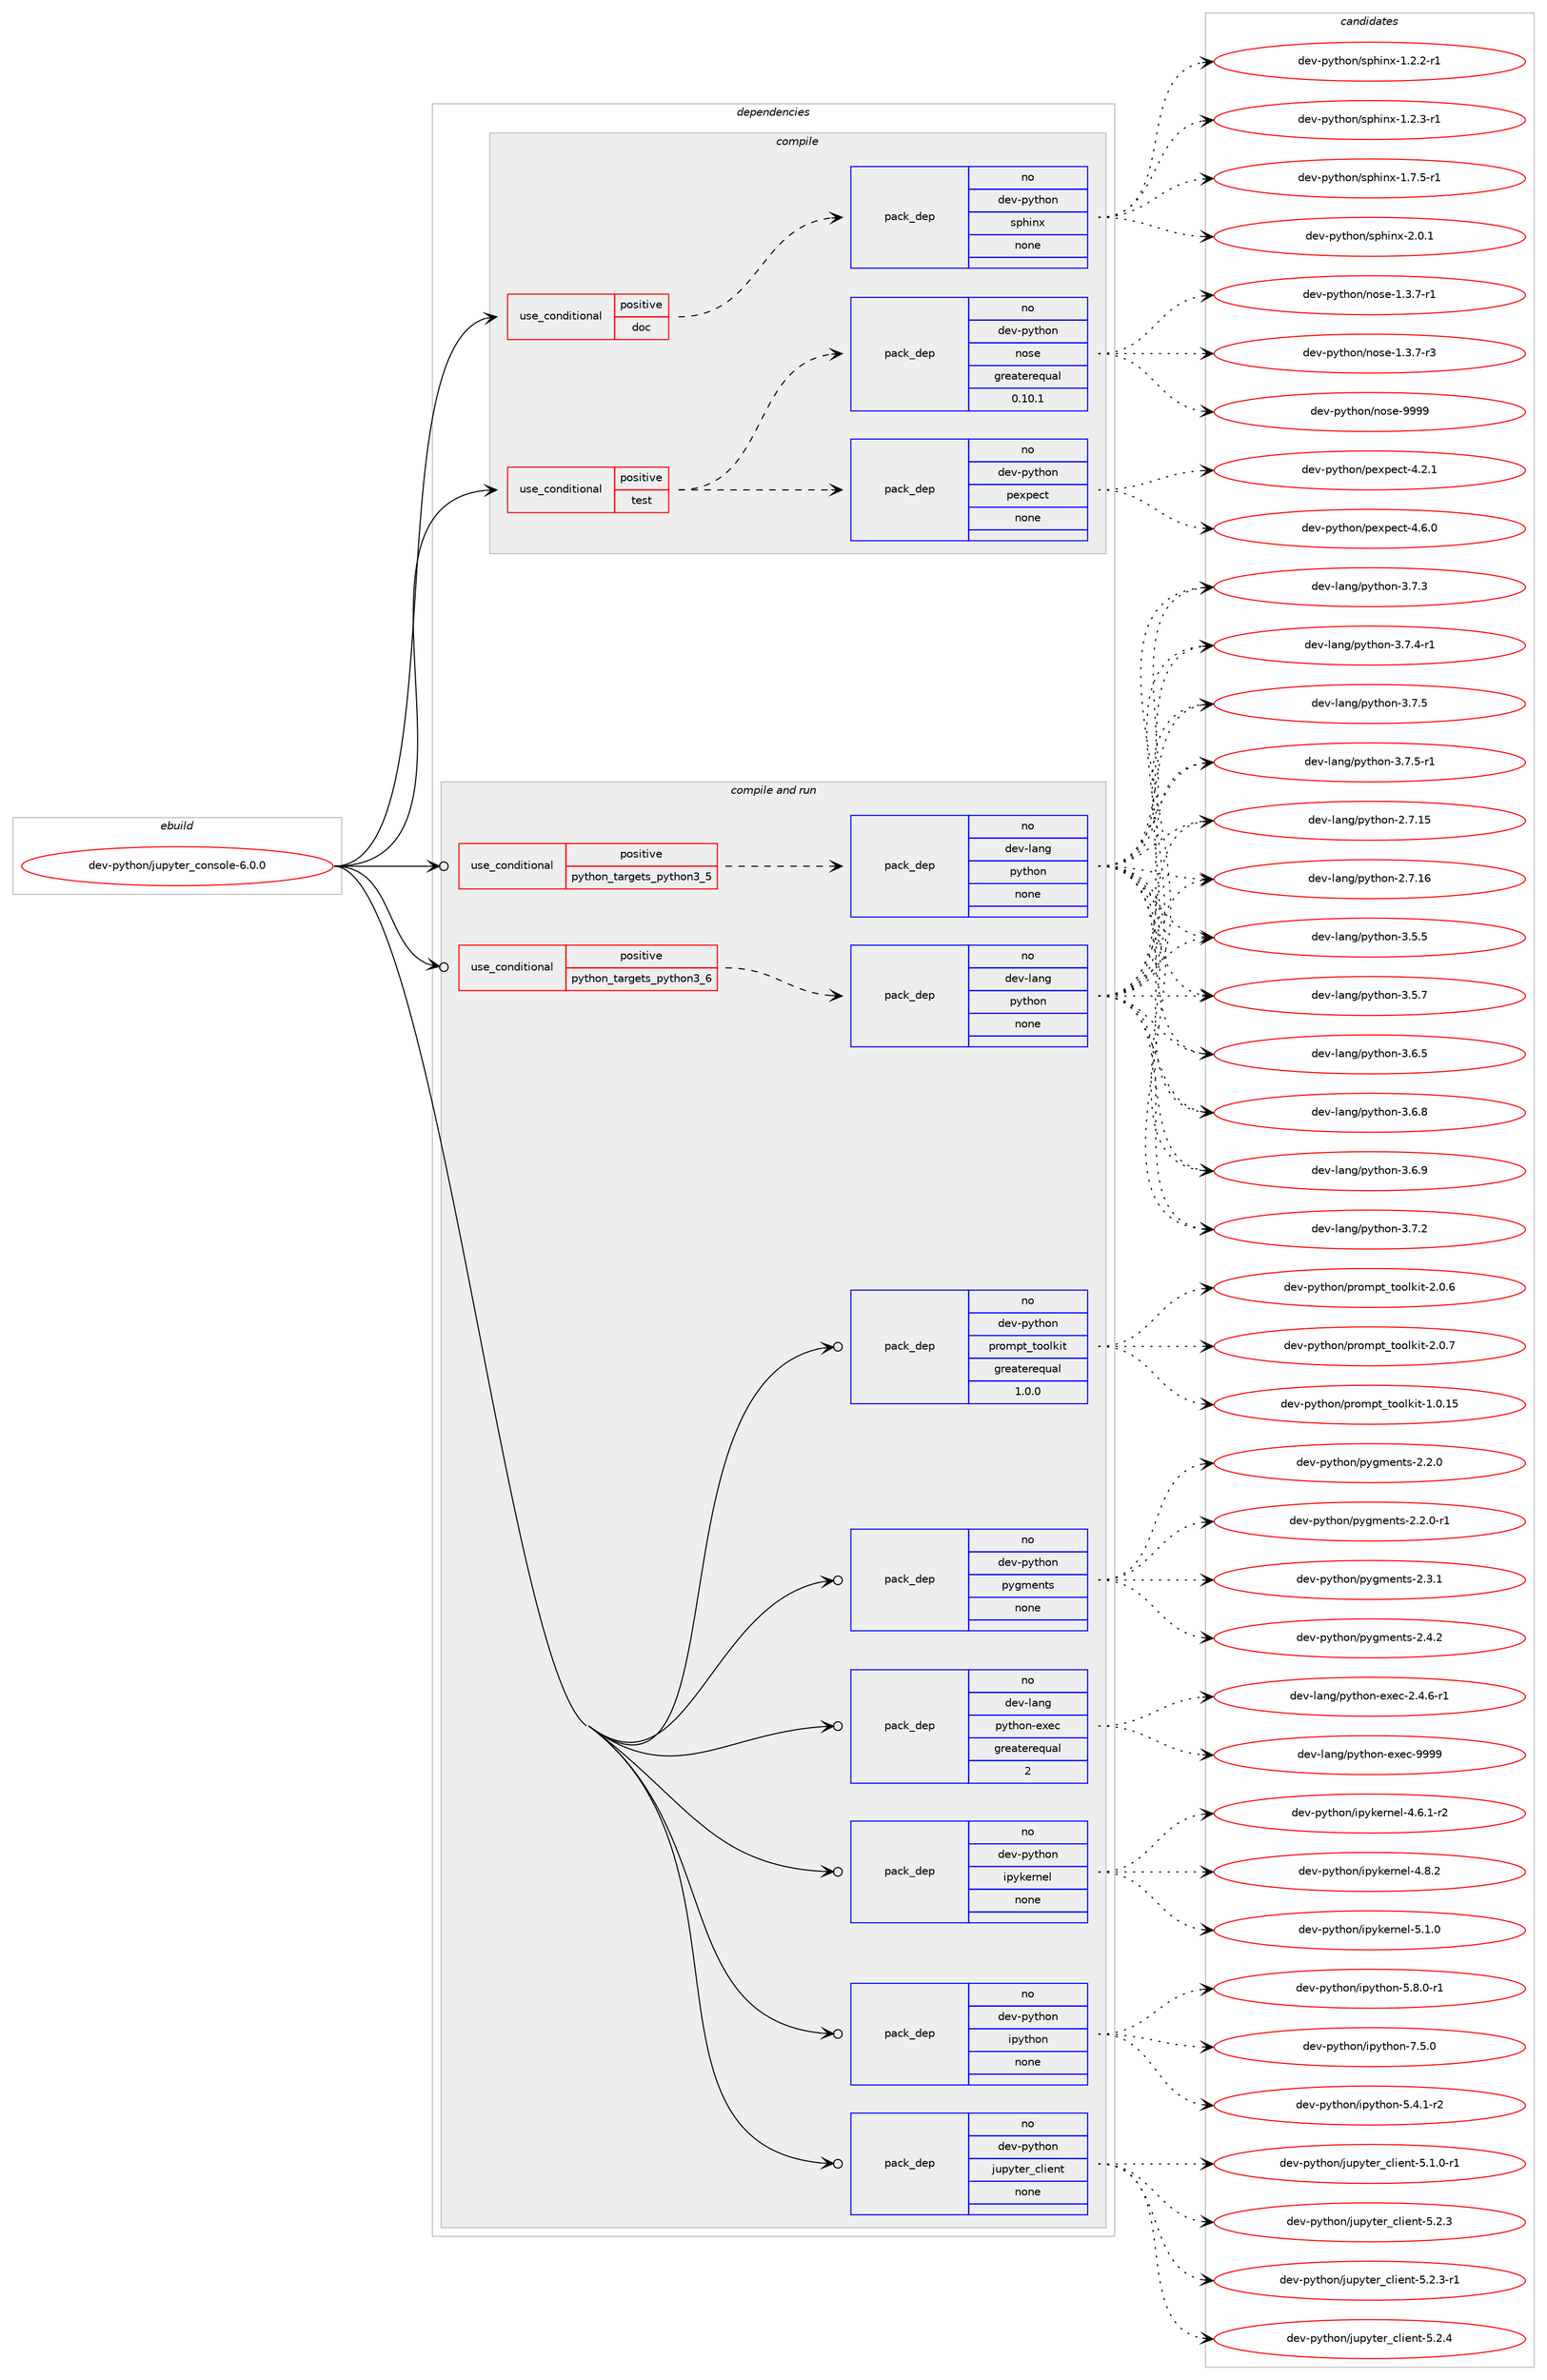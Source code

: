 digraph prolog {

# *************
# Graph options
# *************

newrank=true;
concentrate=true;
compound=true;
graph [rankdir=LR,fontname=Helvetica,fontsize=10,ranksep=1.5];#, ranksep=2.5, nodesep=0.2];
edge  [arrowhead=vee];
node  [fontname=Helvetica,fontsize=10];

# **********
# The ebuild
# **********

subgraph cluster_leftcol {
color=gray;
rank=same;
label=<<i>ebuild</i>>;
id [label="dev-python/jupyter_console-6.0.0", color=red, width=4, href="../dev-python/jupyter_console-6.0.0.svg"];
}

# ****************
# The dependencies
# ****************

subgraph cluster_midcol {
color=gray;
label=<<i>dependencies</i>>;
subgraph cluster_compile {
fillcolor="#eeeeee";
style=filled;
label=<<i>compile</i>>;
subgraph cond141674 {
dependency611940 [label=<<TABLE BORDER="0" CELLBORDER="1" CELLSPACING="0" CELLPADDING="4"><TR><TD ROWSPAN="3" CELLPADDING="10">use_conditional</TD></TR><TR><TD>positive</TD></TR><TR><TD>doc</TD></TR></TABLE>>, shape=none, color=red];
subgraph pack458463 {
dependency611941 [label=<<TABLE BORDER="0" CELLBORDER="1" CELLSPACING="0" CELLPADDING="4" WIDTH="220"><TR><TD ROWSPAN="6" CELLPADDING="30">pack_dep</TD></TR><TR><TD WIDTH="110">no</TD></TR><TR><TD>dev-python</TD></TR><TR><TD>sphinx</TD></TR><TR><TD>none</TD></TR><TR><TD></TD></TR></TABLE>>, shape=none, color=blue];
}
dependency611940:e -> dependency611941:w [weight=20,style="dashed",arrowhead="vee"];
}
id:e -> dependency611940:w [weight=20,style="solid",arrowhead="vee"];
subgraph cond141675 {
dependency611942 [label=<<TABLE BORDER="0" CELLBORDER="1" CELLSPACING="0" CELLPADDING="4"><TR><TD ROWSPAN="3" CELLPADDING="10">use_conditional</TD></TR><TR><TD>positive</TD></TR><TR><TD>test</TD></TR></TABLE>>, shape=none, color=red];
subgraph pack458464 {
dependency611943 [label=<<TABLE BORDER="0" CELLBORDER="1" CELLSPACING="0" CELLPADDING="4" WIDTH="220"><TR><TD ROWSPAN="6" CELLPADDING="30">pack_dep</TD></TR><TR><TD WIDTH="110">no</TD></TR><TR><TD>dev-python</TD></TR><TR><TD>pexpect</TD></TR><TR><TD>none</TD></TR><TR><TD></TD></TR></TABLE>>, shape=none, color=blue];
}
dependency611942:e -> dependency611943:w [weight=20,style="dashed",arrowhead="vee"];
subgraph pack458465 {
dependency611944 [label=<<TABLE BORDER="0" CELLBORDER="1" CELLSPACING="0" CELLPADDING="4" WIDTH="220"><TR><TD ROWSPAN="6" CELLPADDING="30">pack_dep</TD></TR><TR><TD WIDTH="110">no</TD></TR><TR><TD>dev-python</TD></TR><TR><TD>nose</TD></TR><TR><TD>greaterequal</TD></TR><TR><TD>0.10.1</TD></TR></TABLE>>, shape=none, color=blue];
}
dependency611942:e -> dependency611944:w [weight=20,style="dashed",arrowhead="vee"];
}
id:e -> dependency611942:w [weight=20,style="solid",arrowhead="vee"];
}
subgraph cluster_compileandrun {
fillcolor="#eeeeee";
style=filled;
label=<<i>compile and run</i>>;
subgraph cond141676 {
dependency611945 [label=<<TABLE BORDER="0" CELLBORDER="1" CELLSPACING="0" CELLPADDING="4"><TR><TD ROWSPAN="3" CELLPADDING="10">use_conditional</TD></TR><TR><TD>positive</TD></TR><TR><TD>python_targets_python3_5</TD></TR></TABLE>>, shape=none, color=red];
subgraph pack458466 {
dependency611946 [label=<<TABLE BORDER="0" CELLBORDER="1" CELLSPACING="0" CELLPADDING="4" WIDTH="220"><TR><TD ROWSPAN="6" CELLPADDING="30">pack_dep</TD></TR><TR><TD WIDTH="110">no</TD></TR><TR><TD>dev-lang</TD></TR><TR><TD>python</TD></TR><TR><TD>none</TD></TR><TR><TD></TD></TR></TABLE>>, shape=none, color=blue];
}
dependency611945:e -> dependency611946:w [weight=20,style="dashed",arrowhead="vee"];
}
id:e -> dependency611945:w [weight=20,style="solid",arrowhead="odotvee"];
subgraph cond141677 {
dependency611947 [label=<<TABLE BORDER="0" CELLBORDER="1" CELLSPACING="0" CELLPADDING="4"><TR><TD ROWSPAN="3" CELLPADDING="10">use_conditional</TD></TR><TR><TD>positive</TD></TR><TR><TD>python_targets_python3_6</TD></TR></TABLE>>, shape=none, color=red];
subgraph pack458467 {
dependency611948 [label=<<TABLE BORDER="0" CELLBORDER="1" CELLSPACING="0" CELLPADDING="4" WIDTH="220"><TR><TD ROWSPAN="6" CELLPADDING="30">pack_dep</TD></TR><TR><TD WIDTH="110">no</TD></TR><TR><TD>dev-lang</TD></TR><TR><TD>python</TD></TR><TR><TD>none</TD></TR><TR><TD></TD></TR></TABLE>>, shape=none, color=blue];
}
dependency611947:e -> dependency611948:w [weight=20,style="dashed",arrowhead="vee"];
}
id:e -> dependency611947:w [weight=20,style="solid",arrowhead="odotvee"];
subgraph pack458468 {
dependency611949 [label=<<TABLE BORDER="0" CELLBORDER="1" CELLSPACING="0" CELLPADDING="4" WIDTH="220"><TR><TD ROWSPAN="6" CELLPADDING="30">pack_dep</TD></TR><TR><TD WIDTH="110">no</TD></TR><TR><TD>dev-lang</TD></TR><TR><TD>python-exec</TD></TR><TR><TD>greaterequal</TD></TR><TR><TD>2</TD></TR></TABLE>>, shape=none, color=blue];
}
id:e -> dependency611949:w [weight=20,style="solid",arrowhead="odotvee"];
subgraph pack458469 {
dependency611950 [label=<<TABLE BORDER="0" CELLBORDER="1" CELLSPACING="0" CELLPADDING="4" WIDTH="220"><TR><TD ROWSPAN="6" CELLPADDING="30">pack_dep</TD></TR><TR><TD WIDTH="110">no</TD></TR><TR><TD>dev-python</TD></TR><TR><TD>ipykernel</TD></TR><TR><TD>none</TD></TR><TR><TD></TD></TR></TABLE>>, shape=none, color=blue];
}
id:e -> dependency611950:w [weight=20,style="solid",arrowhead="odotvee"];
subgraph pack458470 {
dependency611951 [label=<<TABLE BORDER="0" CELLBORDER="1" CELLSPACING="0" CELLPADDING="4" WIDTH="220"><TR><TD ROWSPAN="6" CELLPADDING="30">pack_dep</TD></TR><TR><TD WIDTH="110">no</TD></TR><TR><TD>dev-python</TD></TR><TR><TD>ipython</TD></TR><TR><TD>none</TD></TR><TR><TD></TD></TR></TABLE>>, shape=none, color=blue];
}
id:e -> dependency611951:w [weight=20,style="solid",arrowhead="odotvee"];
subgraph pack458471 {
dependency611952 [label=<<TABLE BORDER="0" CELLBORDER="1" CELLSPACING="0" CELLPADDING="4" WIDTH="220"><TR><TD ROWSPAN="6" CELLPADDING="30">pack_dep</TD></TR><TR><TD WIDTH="110">no</TD></TR><TR><TD>dev-python</TD></TR><TR><TD>jupyter_client</TD></TR><TR><TD>none</TD></TR><TR><TD></TD></TR></TABLE>>, shape=none, color=blue];
}
id:e -> dependency611952:w [weight=20,style="solid",arrowhead="odotvee"];
subgraph pack458472 {
dependency611953 [label=<<TABLE BORDER="0" CELLBORDER="1" CELLSPACING="0" CELLPADDING="4" WIDTH="220"><TR><TD ROWSPAN="6" CELLPADDING="30">pack_dep</TD></TR><TR><TD WIDTH="110">no</TD></TR><TR><TD>dev-python</TD></TR><TR><TD>prompt_toolkit</TD></TR><TR><TD>greaterequal</TD></TR><TR><TD>1.0.0</TD></TR></TABLE>>, shape=none, color=blue];
}
id:e -> dependency611953:w [weight=20,style="solid",arrowhead="odotvee"];
subgraph pack458473 {
dependency611954 [label=<<TABLE BORDER="0" CELLBORDER="1" CELLSPACING="0" CELLPADDING="4" WIDTH="220"><TR><TD ROWSPAN="6" CELLPADDING="30">pack_dep</TD></TR><TR><TD WIDTH="110">no</TD></TR><TR><TD>dev-python</TD></TR><TR><TD>pygments</TD></TR><TR><TD>none</TD></TR><TR><TD></TD></TR></TABLE>>, shape=none, color=blue];
}
id:e -> dependency611954:w [weight=20,style="solid",arrowhead="odotvee"];
}
subgraph cluster_run {
fillcolor="#eeeeee";
style=filled;
label=<<i>run</i>>;
}
}

# **************
# The candidates
# **************

subgraph cluster_choices {
rank=same;
color=gray;
label=<<i>candidates</i>>;

subgraph choice458463 {
color=black;
nodesep=1;
choice10010111845112121116104111110471151121041051101204549465046504511449 [label="dev-python/sphinx-1.2.2-r1", color=red, width=4,href="../dev-python/sphinx-1.2.2-r1.svg"];
choice10010111845112121116104111110471151121041051101204549465046514511449 [label="dev-python/sphinx-1.2.3-r1", color=red, width=4,href="../dev-python/sphinx-1.2.3-r1.svg"];
choice10010111845112121116104111110471151121041051101204549465546534511449 [label="dev-python/sphinx-1.7.5-r1", color=red, width=4,href="../dev-python/sphinx-1.7.5-r1.svg"];
choice1001011184511212111610411111047115112104105110120455046484649 [label="dev-python/sphinx-2.0.1", color=red, width=4,href="../dev-python/sphinx-2.0.1.svg"];
dependency611941:e -> choice10010111845112121116104111110471151121041051101204549465046504511449:w [style=dotted,weight="100"];
dependency611941:e -> choice10010111845112121116104111110471151121041051101204549465046514511449:w [style=dotted,weight="100"];
dependency611941:e -> choice10010111845112121116104111110471151121041051101204549465546534511449:w [style=dotted,weight="100"];
dependency611941:e -> choice1001011184511212111610411111047115112104105110120455046484649:w [style=dotted,weight="100"];
}
subgraph choice458464 {
color=black;
nodesep=1;
choice100101118451121211161041111104711210112011210199116455246504649 [label="dev-python/pexpect-4.2.1", color=red, width=4,href="../dev-python/pexpect-4.2.1.svg"];
choice100101118451121211161041111104711210112011210199116455246544648 [label="dev-python/pexpect-4.6.0", color=red, width=4,href="../dev-python/pexpect-4.6.0.svg"];
dependency611943:e -> choice100101118451121211161041111104711210112011210199116455246504649:w [style=dotted,weight="100"];
dependency611943:e -> choice100101118451121211161041111104711210112011210199116455246544648:w [style=dotted,weight="100"];
}
subgraph choice458465 {
color=black;
nodesep=1;
choice10010111845112121116104111110471101111151014549465146554511449 [label="dev-python/nose-1.3.7-r1", color=red, width=4,href="../dev-python/nose-1.3.7-r1.svg"];
choice10010111845112121116104111110471101111151014549465146554511451 [label="dev-python/nose-1.3.7-r3", color=red, width=4,href="../dev-python/nose-1.3.7-r3.svg"];
choice10010111845112121116104111110471101111151014557575757 [label="dev-python/nose-9999", color=red, width=4,href="../dev-python/nose-9999.svg"];
dependency611944:e -> choice10010111845112121116104111110471101111151014549465146554511449:w [style=dotted,weight="100"];
dependency611944:e -> choice10010111845112121116104111110471101111151014549465146554511451:w [style=dotted,weight="100"];
dependency611944:e -> choice10010111845112121116104111110471101111151014557575757:w [style=dotted,weight="100"];
}
subgraph choice458466 {
color=black;
nodesep=1;
choice10010111845108971101034711212111610411111045504655464953 [label="dev-lang/python-2.7.15", color=red, width=4,href="../dev-lang/python-2.7.15.svg"];
choice10010111845108971101034711212111610411111045504655464954 [label="dev-lang/python-2.7.16", color=red, width=4,href="../dev-lang/python-2.7.16.svg"];
choice100101118451089711010347112121116104111110455146534653 [label="dev-lang/python-3.5.5", color=red, width=4,href="../dev-lang/python-3.5.5.svg"];
choice100101118451089711010347112121116104111110455146534655 [label="dev-lang/python-3.5.7", color=red, width=4,href="../dev-lang/python-3.5.7.svg"];
choice100101118451089711010347112121116104111110455146544653 [label="dev-lang/python-3.6.5", color=red, width=4,href="../dev-lang/python-3.6.5.svg"];
choice100101118451089711010347112121116104111110455146544656 [label="dev-lang/python-3.6.8", color=red, width=4,href="../dev-lang/python-3.6.8.svg"];
choice100101118451089711010347112121116104111110455146544657 [label="dev-lang/python-3.6.9", color=red, width=4,href="../dev-lang/python-3.6.9.svg"];
choice100101118451089711010347112121116104111110455146554650 [label="dev-lang/python-3.7.2", color=red, width=4,href="../dev-lang/python-3.7.2.svg"];
choice100101118451089711010347112121116104111110455146554651 [label="dev-lang/python-3.7.3", color=red, width=4,href="../dev-lang/python-3.7.3.svg"];
choice1001011184510897110103471121211161041111104551465546524511449 [label="dev-lang/python-3.7.4-r1", color=red, width=4,href="../dev-lang/python-3.7.4-r1.svg"];
choice100101118451089711010347112121116104111110455146554653 [label="dev-lang/python-3.7.5", color=red, width=4,href="../dev-lang/python-3.7.5.svg"];
choice1001011184510897110103471121211161041111104551465546534511449 [label="dev-lang/python-3.7.5-r1", color=red, width=4,href="../dev-lang/python-3.7.5-r1.svg"];
dependency611946:e -> choice10010111845108971101034711212111610411111045504655464953:w [style=dotted,weight="100"];
dependency611946:e -> choice10010111845108971101034711212111610411111045504655464954:w [style=dotted,weight="100"];
dependency611946:e -> choice100101118451089711010347112121116104111110455146534653:w [style=dotted,weight="100"];
dependency611946:e -> choice100101118451089711010347112121116104111110455146534655:w [style=dotted,weight="100"];
dependency611946:e -> choice100101118451089711010347112121116104111110455146544653:w [style=dotted,weight="100"];
dependency611946:e -> choice100101118451089711010347112121116104111110455146544656:w [style=dotted,weight="100"];
dependency611946:e -> choice100101118451089711010347112121116104111110455146544657:w [style=dotted,weight="100"];
dependency611946:e -> choice100101118451089711010347112121116104111110455146554650:w [style=dotted,weight="100"];
dependency611946:e -> choice100101118451089711010347112121116104111110455146554651:w [style=dotted,weight="100"];
dependency611946:e -> choice1001011184510897110103471121211161041111104551465546524511449:w [style=dotted,weight="100"];
dependency611946:e -> choice100101118451089711010347112121116104111110455146554653:w [style=dotted,weight="100"];
dependency611946:e -> choice1001011184510897110103471121211161041111104551465546534511449:w [style=dotted,weight="100"];
}
subgraph choice458467 {
color=black;
nodesep=1;
choice10010111845108971101034711212111610411111045504655464953 [label="dev-lang/python-2.7.15", color=red, width=4,href="../dev-lang/python-2.7.15.svg"];
choice10010111845108971101034711212111610411111045504655464954 [label="dev-lang/python-2.7.16", color=red, width=4,href="../dev-lang/python-2.7.16.svg"];
choice100101118451089711010347112121116104111110455146534653 [label="dev-lang/python-3.5.5", color=red, width=4,href="../dev-lang/python-3.5.5.svg"];
choice100101118451089711010347112121116104111110455146534655 [label="dev-lang/python-3.5.7", color=red, width=4,href="../dev-lang/python-3.5.7.svg"];
choice100101118451089711010347112121116104111110455146544653 [label="dev-lang/python-3.6.5", color=red, width=4,href="../dev-lang/python-3.6.5.svg"];
choice100101118451089711010347112121116104111110455146544656 [label="dev-lang/python-3.6.8", color=red, width=4,href="../dev-lang/python-3.6.8.svg"];
choice100101118451089711010347112121116104111110455146544657 [label="dev-lang/python-3.6.9", color=red, width=4,href="../dev-lang/python-3.6.9.svg"];
choice100101118451089711010347112121116104111110455146554650 [label="dev-lang/python-3.7.2", color=red, width=4,href="../dev-lang/python-3.7.2.svg"];
choice100101118451089711010347112121116104111110455146554651 [label="dev-lang/python-3.7.3", color=red, width=4,href="../dev-lang/python-3.7.3.svg"];
choice1001011184510897110103471121211161041111104551465546524511449 [label="dev-lang/python-3.7.4-r1", color=red, width=4,href="../dev-lang/python-3.7.4-r1.svg"];
choice100101118451089711010347112121116104111110455146554653 [label="dev-lang/python-3.7.5", color=red, width=4,href="../dev-lang/python-3.7.5.svg"];
choice1001011184510897110103471121211161041111104551465546534511449 [label="dev-lang/python-3.7.5-r1", color=red, width=4,href="../dev-lang/python-3.7.5-r1.svg"];
dependency611948:e -> choice10010111845108971101034711212111610411111045504655464953:w [style=dotted,weight="100"];
dependency611948:e -> choice10010111845108971101034711212111610411111045504655464954:w [style=dotted,weight="100"];
dependency611948:e -> choice100101118451089711010347112121116104111110455146534653:w [style=dotted,weight="100"];
dependency611948:e -> choice100101118451089711010347112121116104111110455146534655:w [style=dotted,weight="100"];
dependency611948:e -> choice100101118451089711010347112121116104111110455146544653:w [style=dotted,weight="100"];
dependency611948:e -> choice100101118451089711010347112121116104111110455146544656:w [style=dotted,weight="100"];
dependency611948:e -> choice100101118451089711010347112121116104111110455146544657:w [style=dotted,weight="100"];
dependency611948:e -> choice100101118451089711010347112121116104111110455146554650:w [style=dotted,weight="100"];
dependency611948:e -> choice100101118451089711010347112121116104111110455146554651:w [style=dotted,weight="100"];
dependency611948:e -> choice1001011184510897110103471121211161041111104551465546524511449:w [style=dotted,weight="100"];
dependency611948:e -> choice100101118451089711010347112121116104111110455146554653:w [style=dotted,weight="100"];
dependency611948:e -> choice1001011184510897110103471121211161041111104551465546534511449:w [style=dotted,weight="100"];
}
subgraph choice458468 {
color=black;
nodesep=1;
choice10010111845108971101034711212111610411111045101120101994550465246544511449 [label="dev-lang/python-exec-2.4.6-r1", color=red, width=4,href="../dev-lang/python-exec-2.4.6-r1.svg"];
choice10010111845108971101034711212111610411111045101120101994557575757 [label="dev-lang/python-exec-9999", color=red, width=4,href="../dev-lang/python-exec-9999.svg"];
dependency611949:e -> choice10010111845108971101034711212111610411111045101120101994550465246544511449:w [style=dotted,weight="100"];
dependency611949:e -> choice10010111845108971101034711212111610411111045101120101994557575757:w [style=dotted,weight="100"];
}
subgraph choice458469 {
color=black;
nodesep=1;
choice10010111845112121116104111110471051121211071011141101011084552465446494511450 [label="dev-python/ipykernel-4.6.1-r2", color=red, width=4,href="../dev-python/ipykernel-4.6.1-r2.svg"];
choice1001011184511212111610411111047105112121107101114110101108455246564650 [label="dev-python/ipykernel-4.8.2", color=red, width=4,href="../dev-python/ipykernel-4.8.2.svg"];
choice1001011184511212111610411111047105112121107101114110101108455346494648 [label="dev-python/ipykernel-5.1.0", color=red, width=4,href="../dev-python/ipykernel-5.1.0.svg"];
dependency611950:e -> choice10010111845112121116104111110471051121211071011141101011084552465446494511450:w [style=dotted,weight="100"];
dependency611950:e -> choice1001011184511212111610411111047105112121107101114110101108455246564650:w [style=dotted,weight="100"];
dependency611950:e -> choice1001011184511212111610411111047105112121107101114110101108455346494648:w [style=dotted,weight="100"];
}
subgraph choice458470 {
color=black;
nodesep=1;
choice10010111845112121116104111110471051121211161041111104553465246494511450 [label="dev-python/ipython-5.4.1-r2", color=red, width=4,href="../dev-python/ipython-5.4.1-r2.svg"];
choice10010111845112121116104111110471051121211161041111104553465646484511449 [label="dev-python/ipython-5.8.0-r1", color=red, width=4,href="../dev-python/ipython-5.8.0-r1.svg"];
choice1001011184511212111610411111047105112121116104111110455546534648 [label="dev-python/ipython-7.5.0", color=red, width=4,href="../dev-python/ipython-7.5.0.svg"];
dependency611951:e -> choice10010111845112121116104111110471051121211161041111104553465246494511450:w [style=dotted,weight="100"];
dependency611951:e -> choice10010111845112121116104111110471051121211161041111104553465646484511449:w [style=dotted,weight="100"];
dependency611951:e -> choice1001011184511212111610411111047105112121116104111110455546534648:w [style=dotted,weight="100"];
}
subgraph choice458471 {
color=black;
nodesep=1;
choice100101118451121211161041111104710611711212111610111495991081051011101164553464946484511449 [label="dev-python/jupyter_client-5.1.0-r1", color=red, width=4,href="../dev-python/jupyter_client-5.1.0-r1.svg"];
choice10010111845112121116104111110471061171121211161011149599108105101110116455346504651 [label="dev-python/jupyter_client-5.2.3", color=red, width=4,href="../dev-python/jupyter_client-5.2.3.svg"];
choice100101118451121211161041111104710611711212111610111495991081051011101164553465046514511449 [label="dev-python/jupyter_client-5.2.3-r1", color=red, width=4,href="../dev-python/jupyter_client-5.2.3-r1.svg"];
choice10010111845112121116104111110471061171121211161011149599108105101110116455346504652 [label="dev-python/jupyter_client-5.2.4", color=red, width=4,href="../dev-python/jupyter_client-5.2.4.svg"];
dependency611952:e -> choice100101118451121211161041111104710611711212111610111495991081051011101164553464946484511449:w [style=dotted,weight="100"];
dependency611952:e -> choice10010111845112121116104111110471061171121211161011149599108105101110116455346504651:w [style=dotted,weight="100"];
dependency611952:e -> choice100101118451121211161041111104710611711212111610111495991081051011101164553465046514511449:w [style=dotted,weight="100"];
dependency611952:e -> choice10010111845112121116104111110471061171121211161011149599108105101110116455346504652:w [style=dotted,weight="100"];
}
subgraph choice458472 {
color=black;
nodesep=1;
choice10010111845112121116104111110471121141111091121169511611111110810710511645494648464953 [label="dev-python/prompt_toolkit-1.0.15", color=red, width=4,href="../dev-python/prompt_toolkit-1.0.15.svg"];
choice100101118451121211161041111104711211411110911211695116111111108107105116455046484654 [label="dev-python/prompt_toolkit-2.0.6", color=red, width=4,href="../dev-python/prompt_toolkit-2.0.6.svg"];
choice100101118451121211161041111104711211411110911211695116111111108107105116455046484655 [label="dev-python/prompt_toolkit-2.0.7", color=red, width=4,href="../dev-python/prompt_toolkit-2.0.7.svg"];
dependency611953:e -> choice10010111845112121116104111110471121141111091121169511611111110810710511645494648464953:w [style=dotted,weight="100"];
dependency611953:e -> choice100101118451121211161041111104711211411110911211695116111111108107105116455046484654:w [style=dotted,weight="100"];
dependency611953:e -> choice100101118451121211161041111104711211411110911211695116111111108107105116455046484655:w [style=dotted,weight="100"];
}
subgraph choice458473 {
color=black;
nodesep=1;
choice1001011184511212111610411111047112121103109101110116115455046504648 [label="dev-python/pygments-2.2.0", color=red, width=4,href="../dev-python/pygments-2.2.0.svg"];
choice10010111845112121116104111110471121211031091011101161154550465046484511449 [label="dev-python/pygments-2.2.0-r1", color=red, width=4,href="../dev-python/pygments-2.2.0-r1.svg"];
choice1001011184511212111610411111047112121103109101110116115455046514649 [label="dev-python/pygments-2.3.1", color=red, width=4,href="../dev-python/pygments-2.3.1.svg"];
choice1001011184511212111610411111047112121103109101110116115455046524650 [label="dev-python/pygments-2.4.2", color=red, width=4,href="../dev-python/pygments-2.4.2.svg"];
dependency611954:e -> choice1001011184511212111610411111047112121103109101110116115455046504648:w [style=dotted,weight="100"];
dependency611954:e -> choice10010111845112121116104111110471121211031091011101161154550465046484511449:w [style=dotted,weight="100"];
dependency611954:e -> choice1001011184511212111610411111047112121103109101110116115455046514649:w [style=dotted,weight="100"];
dependency611954:e -> choice1001011184511212111610411111047112121103109101110116115455046524650:w [style=dotted,weight="100"];
}
}

}

